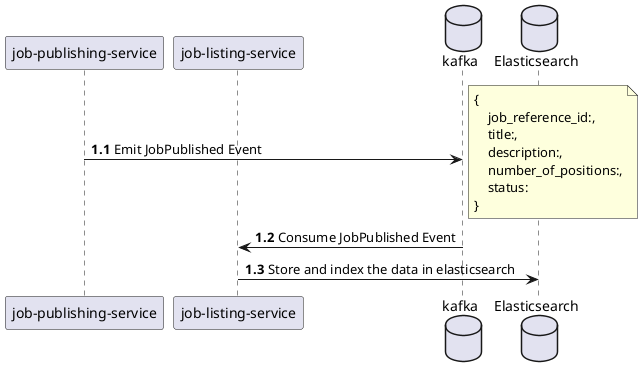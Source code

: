 @startuml
'https://plantuml.com/sequence-diagram

autonumber 1.1

participant "job-publishing-service" as JPS
participant "job-listing-service" as JLS
database kafka
database Elasticsearch

JPS -> kafka: Emit JobPublished Event 
note right
{
    job_reference_id:,
    title:,
    description:,
    number_of_positions:,
    status:
}
end note
kafka -> JLS: Consume JobPublished Event
JLS -> Elasticsearch: Store and index the data in elasticsearch

@enduml